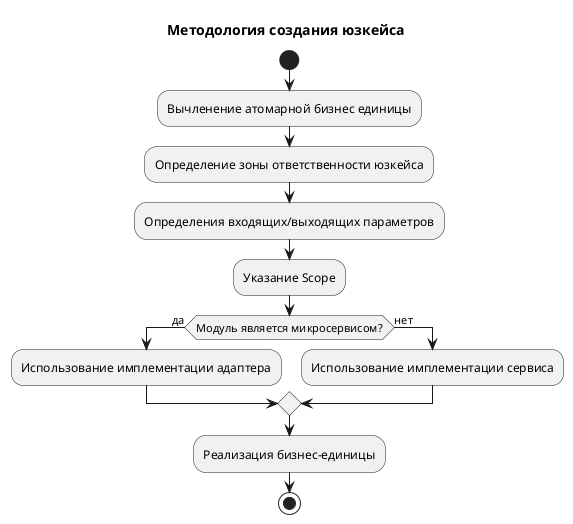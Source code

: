 @startuml

title Методология создания юзкейса

start
:Вычленение атомарной бизнес единицы;
:Определение зоны ответственности юзкейса;
:Определения входящих/выходящих параметров;
:Указание Scope;

if (Модуль является микросервисом?) then (да)
:Использование имплементации адаптера;
else (нет)
:Использование имплементации сервиса;
endif

:Реализация бизнес-единицы;

stop
@enduml
